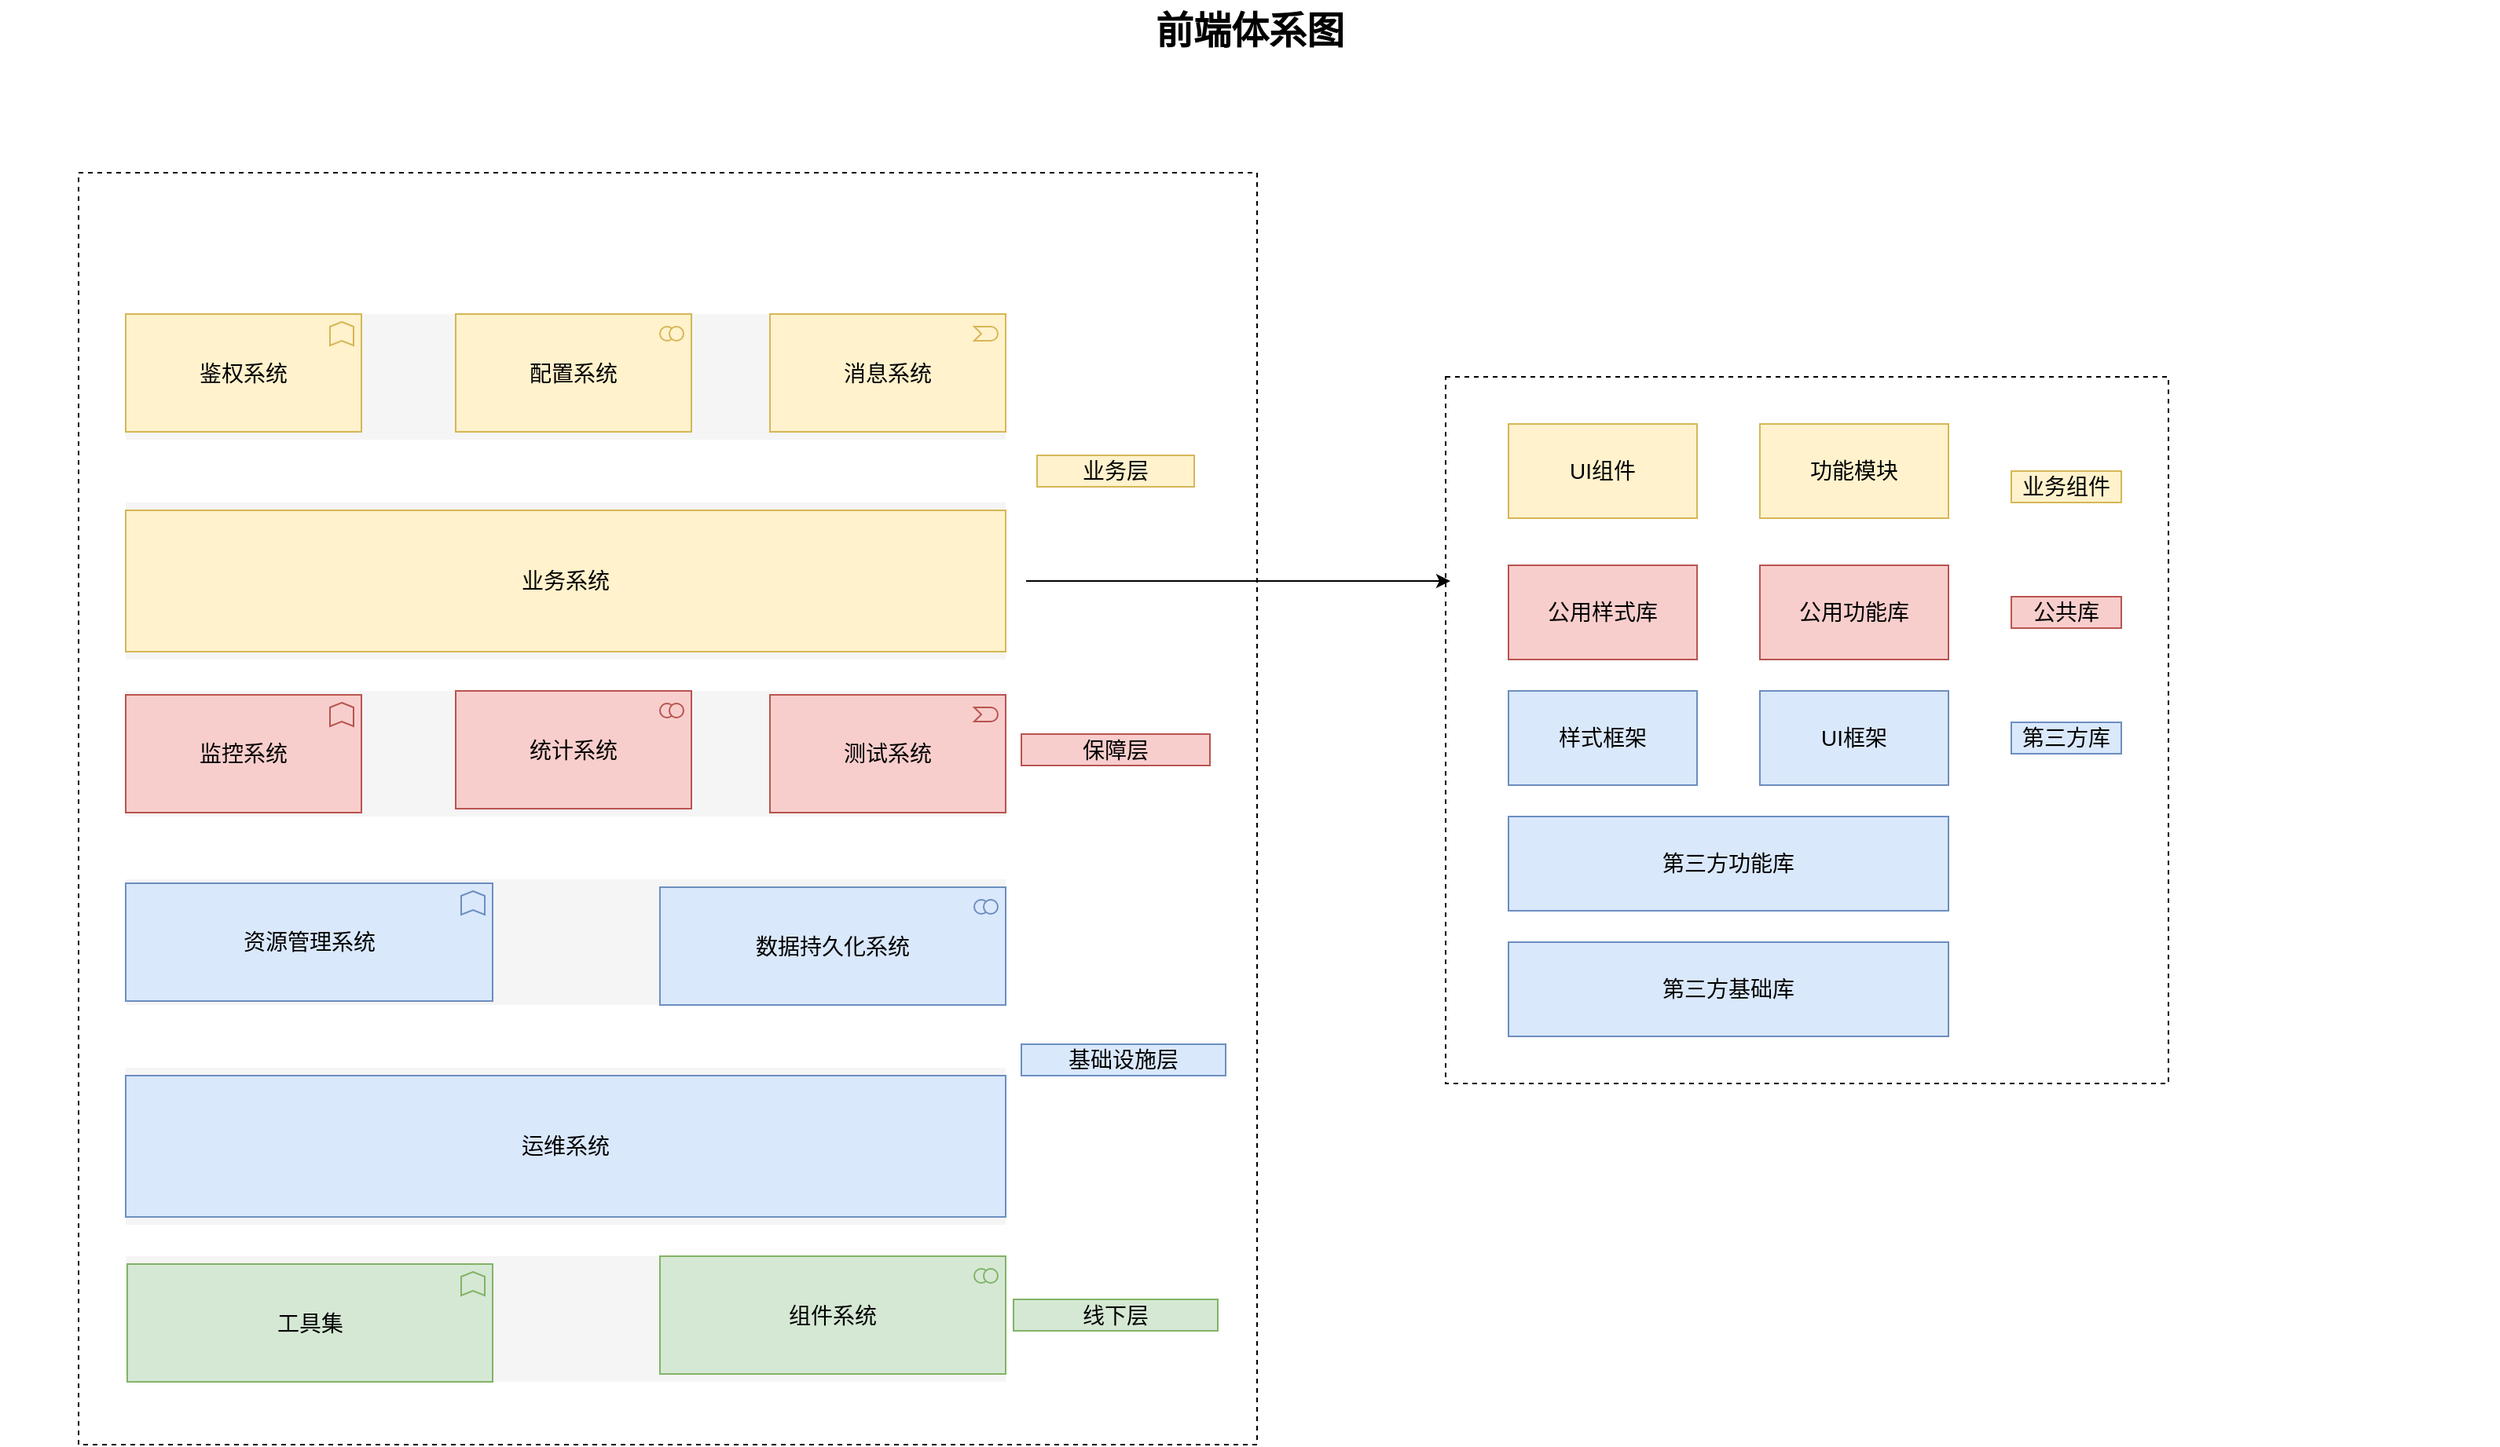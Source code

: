 <mxfile version="14.5.10" type="github">
  <diagram id="6I0OCvxSQrVGMHxT2VVA" name="Page-1">
    <mxGraphModel dx="1673" dy="829" grid="1" gridSize="10" guides="1" tooltips="1" connect="1" arrows="1" fold="1" page="1" pageScale="1" pageWidth="850" pageHeight="1100" math="0" shadow="0">
      <root>
        <mxCell id="0" />
        <mxCell id="1" parent="0" />
        <mxCell id="YdWsJkWY458tcJExp3Vb-35" value="" style="rounded=0;whiteSpace=wrap;html=1;fontSize=14;dashed=1;fillColor=none;" vertex="1" parent="1">
          <mxGeometry x="330" y="270" width="750" height="810" as="geometry" />
        </mxCell>
        <mxCell id="dKdSaXE48SgPbhcamS2K-31" value="" style="whiteSpace=wrap;html=1;strokeColor=none;strokeWidth=1;fillColor=#f5f5f5;fontSize=14;" parent="1" vertex="1">
          <mxGeometry x="360" y="480" width="560" height="100" as="geometry" />
        </mxCell>
        <mxCell id="dKdSaXE48SgPbhcamS2K-32" value="" style="whiteSpace=wrap;html=1;strokeColor=none;strokeWidth=1;fillColor=#f5f5f5;fontSize=14;" parent="1" vertex="1">
          <mxGeometry x="360" y="360" width="560" height="80" as="geometry" />
        </mxCell>
        <mxCell id="dKdSaXE48SgPbhcamS2K-54" value="鉴权系统" style="html=1;whiteSpace=wrap;fillColor=#fff2cc;shape=mxgraph.archimate3.application;appType=func;fontSize=14;strokeColor=#d6b656;" parent="1" vertex="1">
          <mxGeometry x="360" y="360" width="150" height="75" as="geometry" />
        </mxCell>
        <mxCell id="dKdSaXE48SgPbhcamS2K-55" value="配置系统" style="html=1;whiteSpace=wrap;fillColor=#fff2cc;shape=mxgraph.archimate3.application;appType=collab;archiType=square;fontSize=14;strokeColor=#d6b656;" parent="1" vertex="1">
          <mxGeometry x="570" y="360" width="150" height="75" as="geometry" />
        </mxCell>
        <mxCell id="dKdSaXE48SgPbhcamS2K-56" value="消息系统" style="html=1;whiteSpace=wrap;fillColor=#fff2cc;shape=mxgraph.archimate3.application;appType=event;fontSize=14;strokeColor=#d6b656;" parent="1" vertex="1">
          <mxGeometry x="770" y="360" width="150" height="75" as="geometry" />
        </mxCell>
        <mxCell id="dKdSaXE48SgPbhcamS2K-58" value="基础设施层" style="text;html=1;strokeColor=#6c8ebf;fillColor=#dae8fc;align=center;verticalAlign=middle;whiteSpace=wrap;fontSize=14;" parent="1" vertex="1">
          <mxGeometry x="930" y="825" width="130" height="20" as="geometry" />
        </mxCell>
        <mxCell id="dKdSaXE48SgPbhcamS2K-59" value="保障层" style="text;html=1;strokeColor=#b85450;fillColor=#f8cecc;align=center;verticalAlign=middle;whiteSpace=wrap;fontSize=14;" parent="1" vertex="1">
          <mxGeometry x="930" y="627.5" width="120" height="20" as="geometry" />
        </mxCell>
        <mxCell id="dKdSaXE48SgPbhcamS2K-60" value="业务层&lt;br&gt;" style="text;html=1;strokeColor=#d6b656;fillColor=#fff2cc;align=center;verticalAlign=middle;whiteSpace=wrap;fontSize=14;" parent="1" vertex="1">
          <mxGeometry x="940" y="450" width="100" height="20" as="geometry" />
        </mxCell>
        <mxCell id="dKdSaXE48SgPbhcamS2K-63" value="前端体系图" style="text;strokeColor=none;fillColor=none;html=1;fontSize=24;fontStyle=1;verticalAlign=middle;align=center;" parent="1" vertex="1">
          <mxGeometry x="280" y="160" width="1590" height="40" as="geometry" />
        </mxCell>
        <mxCell id="YdWsJkWY458tcJExp3Vb-22" style="edgeStyle=orthogonalEdgeStyle;rounded=0;orthogonalLoop=1;jettySize=auto;html=1;fontSize=14;" edge="1" parent="1">
          <mxGeometry relative="1" as="geometry">
            <mxPoint x="1203" y="530" as="targetPoint" />
            <mxPoint x="933" y="530" as="sourcePoint" />
            <Array as="points">
              <mxPoint x="1093" y="530" />
              <mxPoint x="1093" y="530" />
            </Array>
          </mxGeometry>
        </mxCell>
        <mxCell id="YdWsJkWY458tcJExp3Vb-1" value="业务系统" style="whiteSpace=wrap;html=1;fillColor=#fff2cc;strokeColor=#d6b656;fontSize=14;" vertex="1" parent="1">
          <mxGeometry x="360" y="485" width="560" height="90" as="geometry" />
        </mxCell>
        <mxCell id="YdWsJkWY458tcJExp3Vb-4" value="" style="whiteSpace=wrap;html=1;strokeColor=none;strokeWidth=1;fillColor=#f5f5f5;fontSize=14;" vertex="1" parent="1">
          <mxGeometry x="360" y="600" width="560" height="80" as="geometry" />
        </mxCell>
        <mxCell id="YdWsJkWY458tcJExp3Vb-5" value="监控系统" style="html=1;whiteSpace=wrap;fillColor=#f8cecc;shape=mxgraph.archimate3.application;appType=func;fontSize=14;strokeColor=#b85450;" vertex="1" parent="1">
          <mxGeometry x="360" y="602.5" width="150" height="75" as="geometry" />
        </mxCell>
        <mxCell id="YdWsJkWY458tcJExp3Vb-6" value="统计系统" style="html=1;whiteSpace=wrap;fillColor=#f8cecc;shape=mxgraph.archimate3.application;appType=collab;archiType=square;fontSize=14;strokeColor=#b85450;" vertex="1" parent="1">
          <mxGeometry x="570" y="600" width="150" height="75" as="geometry" />
        </mxCell>
        <mxCell id="YdWsJkWY458tcJExp3Vb-7" value="测试系统" style="html=1;whiteSpace=wrap;fillColor=#f8cecc;shape=mxgraph.archimate3.application;appType=event;fontSize=14;strokeColor=#b85450;" vertex="1" parent="1">
          <mxGeometry x="770" y="602.5" width="150" height="75" as="geometry" />
        </mxCell>
        <mxCell id="YdWsJkWY458tcJExp3Vb-8" value="" style="whiteSpace=wrap;html=1;strokeColor=none;strokeWidth=1;fillColor=#f5f5f5;fontSize=14;" vertex="1" parent="1">
          <mxGeometry x="360" y="960" width="560" height="80" as="geometry" />
        </mxCell>
        <mxCell id="YdWsJkWY458tcJExp3Vb-9" value="工具集" style="html=1;whiteSpace=wrap;fillColor=#d5e8d4;shape=mxgraph.archimate3.application;appType=func;fontSize=14;strokeColor=#82b366;" vertex="1" parent="1">
          <mxGeometry x="361" y="965" width="232.5" height="75" as="geometry" />
        </mxCell>
        <mxCell id="YdWsJkWY458tcJExp3Vb-10" value="组件系统" style="html=1;whiteSpace=wrap;fillColor=#d5e8d4;shape=mxgraph.archimate3.application;appType=collab;archiType=square;fontSize=14;strokeColor=#82b366;" vertex="1" parent="1">
          <mxGeometry x="700" y="960" width="220" height="75" as="geometry" />
        </mxCell>
        <mxCell id="YdWsJkWY458tcJExp3Vb-12" value="" style="whiteSpace=wrap;html=1;strokeColor=none;strokeWidth=1;fillColor=#f5f5f5;fontSize=14;" vertex="1" parent="1">
          <mxGeometry x="360" y="720" width="560" height="80" as="geometry" />
        </mxCell>
        <mxCell id="YdWsJkWY458tcJExp3Vb-13" value="资源管理系统" style="html=1;whiteSpace=wrap;fillColor=#dae8fc;shape=mxgraph.archimate3.application;appType=func;fontSize=14;strokeColor=#6c8ebf;" vertex="1" parent="1">
          <mxGeometry x="360" y="722.5" width="233.5" height="75" as="geometry" />
        </mxCell>
        <mxCell id="YdWsJkWY458tcJExp3Vb-14" value="数据持久化系统" style="html=1;whiteSpace=wrap;fillColor=#dae8fc;shape=mxgraph.archimate3.application;appType=collab;archiType=square;fontSize=14;strokeColor=#6c8ebf;" vertex="1" parent="1">
          <mxGeometry x="700" y="725" width="220" height="75" as="geometry" />
        </mxCell>
        <mxCell id="YdWsJkWY458tcJExp3Vb-16" value="" style="whiteSpace=wrap;html=1;strokeColor=none;strokeWidth=1;fillColor=#f5f5f5;fontSize=14;" vertex="1" parent="1">
          <mxGeometry x="360" y="840" width="560" height="100" as="geometry" />
        </mxCell>
        <mxCell id="YdWsJkWY458tcJExp3Vb-17" value="运维系统" style="whiteSpace=wrap;html=1;fillColor=#dae8fc;strokeColor=#6c8ebf;fontSize=14;" vertex="1" parent="1">
          <mxGeometry x="360" y="845" width="560" height="90" as="geometry" />
        </mxCell>
        <mxCell id="YdWsJkWY458tcJExp3Vb-20" value="线下层" style="text;html=1;strokeColor=#82b366;fillColor=#d5e8d4;align=center;verticalAlign=middle;whiteSpace=wrap;fontSize=14;" vertex="1" parent="1">
          <mxGeometry x="925" y="987.5" width="130" height="20" as="geometry" />
        </mxCell>
        <mxCell id="YdWsJkWY458tcJExp3Vb-24" value="功能模块" style="rounded=0;whiteSpace=wrap;html=1;fontSize=14;fillColor=#fff2cc;strokeColor=#d6b656;" vertex="1" parent="1">
          <mxGeometry x="1400" y="430" width="120" height="60" as="geometry" />
        </mxCell>
        <mxCell id="YdWsJkWY458tcJExp3Vb-25" value="UI组件" style="rounded=0;whiteSpace=wrap;html=1;fontSize=14;fillColor=#fff2cc;strokeColor=#d6b656;" vertex="1" parent="1">
          <mxGeometry x="1240" y="430" width="120" height="60" as="geometry" />
        </mxCell>
        <mxCell id="YdWsJkWY458tcJExp3Vb-26" value="UI框架" style="rounded=0;whiteSpace=wrap;html=1;fontSize=14;fillColor=#dae8fc;strokeColor=#6c8ebf;" vertex="1" parent="1">
          <mxGeometry x="1400" y="600" width="120" height="60" as="geometry" />
        </mxCell>
        <mxCell id="YdWsJkWY458tcJExp3Vb-27" value="样式框架" style="rounded=0;whiteSpace=wrap;html=1;fontSize=14;fillColor=#dae8fc;strokeColor=#6c8ebf;" vertex="1" parent="1">
          <mxGeometry x="1240" y="600" width="120" height="60" as="geometry" />
        </mxCell>
        <mxCell id="YdWsJkWY458tcJExp3Vb-28" value="公用功能库" style="rounded=0;whiteSpace=wrap;html=1;fontSize=14;fillColor=#f8cecc;strokeColor=#b85450;" vertex="1" parent="1">
          <mxGeometry x="1400" y="520" width="120" height="60" as="geometry" />
        </mxCell>
        <mxCell id="YdWsJkWY458tcJExp3Vb-29" value="公用样式库" style="rounded=0;whiteSpace=wrap;html=1;fontSize=14;fillColor=#f8cecc;strokeColor=#b85450;" vertex="1" parent="1">
          <mxGeometry x="1240" y="520" width="120" height="60" as="geometry" />
        </mxCell>
        <mxCell id="YdWsJkWY458tcJExp3Vb-30" value="第三方功能库" style="rounded=0;whiteSpace=wrap;html=1;fontSize=14;fillColor=#dae8fc;strokeColor=#6c8ebf;" vertex="1" parent="1">
          <mxGeometry x="1240" y="680" width="280" height="60" as="geometry" />
        </mxCell>
        <mxCell id="YdWsJkWY458tcJExp3Vb-31" value="第三方基础库" style="rounded=0;whiteSpace=wrap;html=1;fontSize=14;fillColor=#dae8fc;strokeColor=#6c8ebf;" vertex="1" parent="1">
          <mxGeometry x="1240" y="760" width="280" height="60" as="geometry" />
        </mxCell>
        <mxCell id="YdWsJkWY458tcJExp3Vb-32" value="业务组件" style="text;html=1;strokeColor=#d6b656;fillColor=#fff2cc;align=center;verticalAlign=middle;whiteSpace=wrap;rounded=0;fontSize=14;" vertex="1" parent="1">
          <mxGeometry x="1560" y="460" width="70" height="20" as="geometry" />
        </mxCell>
        <mxCell id="YdWsJkWY458tcJExp3Vb-33" value="公共库" style="text;html=1;strokeColor=#b85450;fillColor=#f8cecc;align=center;verticalAlign=middle;whiteSpace=wrap;rounded=0;fontSize=14;" vertex="1" parent="1">
          <mxGeometry x="1560" y="540" width="70" height="20" as="geometry" />
        </mxCell>
        <mxCell id="YdWsJkWY458tcJExp3Vb-34" value="第三方库" style="text;html=1;strokeColor=#6c8ebf;fillColor=#dae8fc;align=center;verticalAlign=middle;whiteSpace=wrap;rounded=0;fontSize=14;" vertex="1" parent="1">
          <mxGeometry x="1560" y="620" width="70" height="20" as="geometry" />
        </mxCell>
        <mxCell id="YdWsJkWY458tcJExp3Vb-36" value="" style="rounded=0;whiteSpace=wrap;html=1;fontSize=14;dashed=1;fillColor=none;" vertex="1" parent="1">
          <mxGeometry x="1200" y="400" width="460" height="450" as="geometry" />
        </mxCell>
      </root>
    </mxGraphModel>
  </diagram>
</mxfile>
